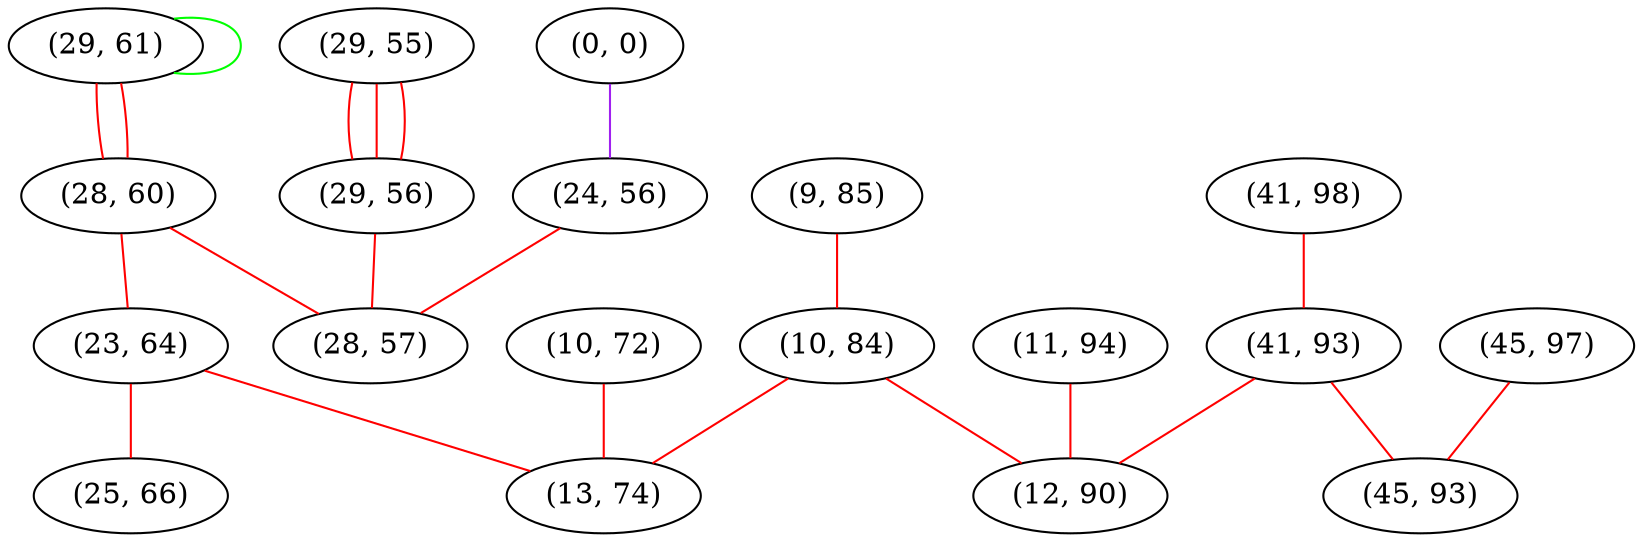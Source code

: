 graph "" {
"(10, 72)";
"(29, 55)";
"(29, 61)";
"(11, 94)";
"(45, 97)";
"(41, 98)";
"(9, 85)";
"(28, 60)";
"(0, 0)";
"(41, 93)";
"(24, 56)";
"(23, 64)";
"(10, 84)";
"(29, 56)";
"(12, 90)";
"(25, 66)";
"(28, 57)";
"(13, 74)";
"(45, 93)";
"(10, 72)" -- "(13, 74)"  [color=red, key=0, weight=1];
"(29, 55)" -- "(29, 56)"  [color=red, key=0, weight=1];
"(29, 55)" -- "(29, 56)"  [color=red, key=1, weight=1];
"(29, 55)" -- "(29, 56)"  [color=red, key=2, weight=1];
"(29, 61)" -- "(28, 60)"  [color=red, key=0, weight=1];
"(29, 61)" -- "(28, 60)"  [color=red, key=1, weight=1];
"(29, 61)" -- "(29, 61)"  [color=green, key=0, weight=2];
"(11, 94)" -- "(12, 90)"  [color=red, key=0, weight=1];
"(45, 97)" -- "(45, 93)"  [color=red, key=0, weight=1];
"(41, 98)" -- "(41, 93)"  [color=red, key=0, weight=1];
"(9, 85)" -- "(10, 84)"  [color=red, key=0, weight=1];
"(28, 60)" -- "(28, 57)"  [color=red, key=0, weight=1];
"(28, 60)" -- "(23, 64)"  [color=red, key=0, weight=1];
"(0, 0)" -- "(24, 56)"  [color=purple, key=0, weight=4];
"(41, 93)" -- "(12, 90)"  [color=red, key=0, weight=1];
"(41, 93)" -- "(45, 93)"  [color=red, key=0, weight=1];
"(24, 56)" -- "(28, 57)"  [color=red, key=0, weight=1];
"(23, 64)" -- "(25, 66)"  [color=red, key=0, weight=1];
"(23, 64)" -- "(13, 74)"  [color=red, key=0, weight=1];
"(10, 84)" -- "(13, 74)"  [color=red, key=0, weight=1];
"(10, 84)" -- "(12, 90)"  [color=red, key=0, weight=1];
"(29, 56)" -- "(28, 57)"  [color=red, key=0, weight=1];
}
